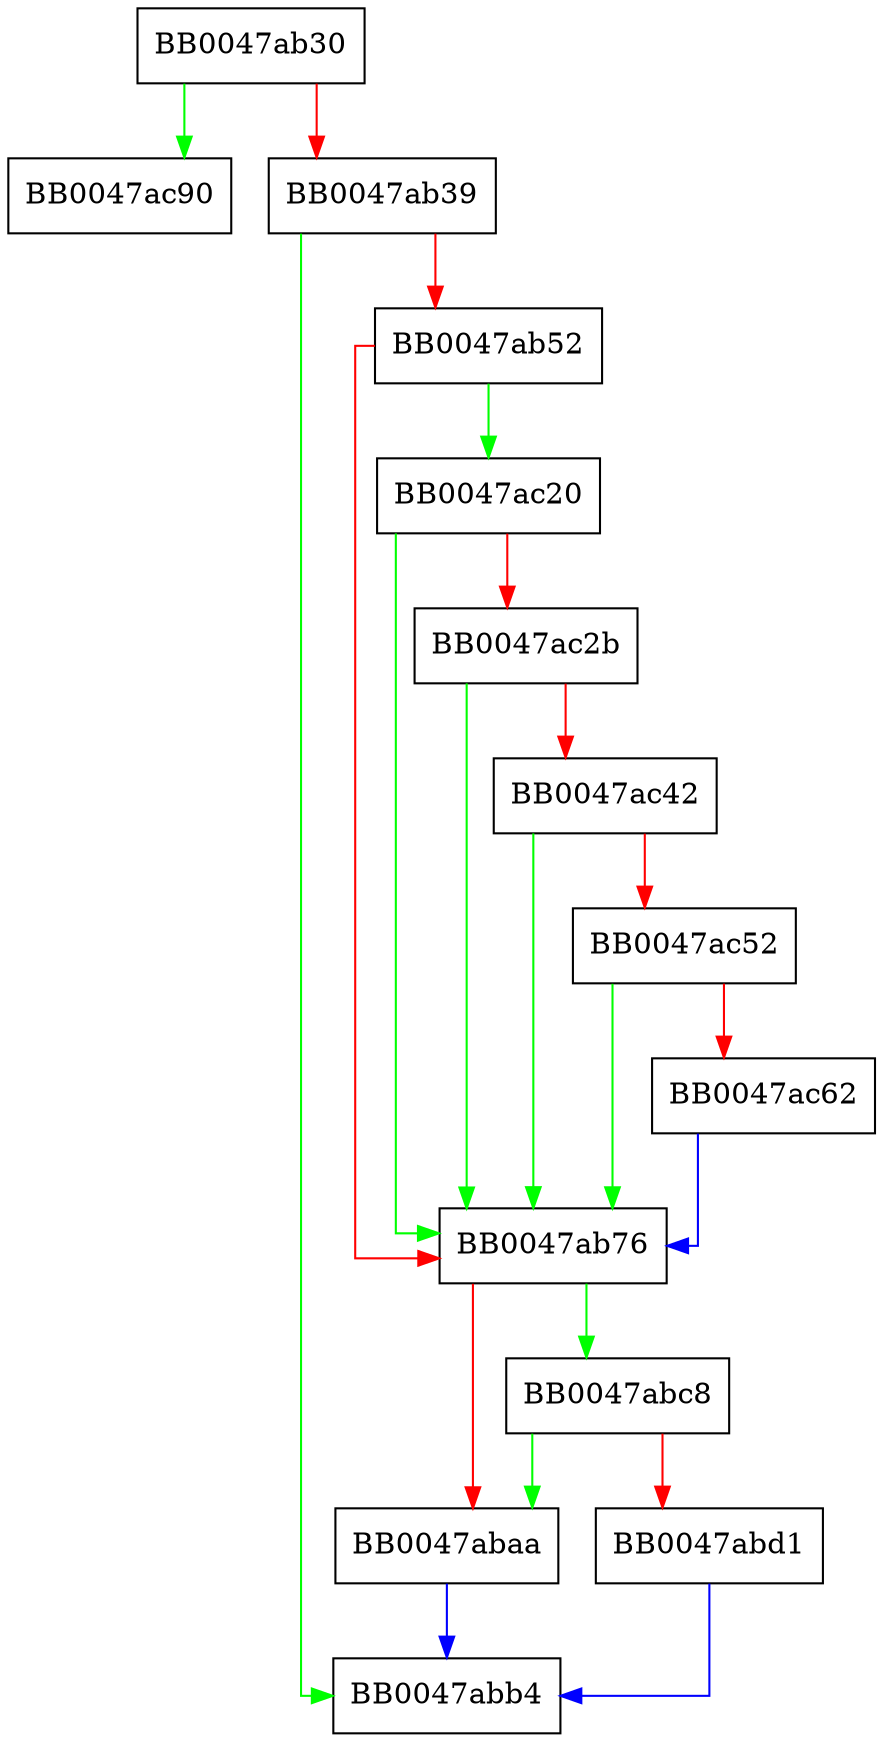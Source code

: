digraph ssl3_read {
  node [shape="box"];
  graph [splines=ortho];
  BB0047ab30 -> BB0047ac90 [color="green"];
  BB0047ab30 -> BB0047ab39 [color="red"];
  BB0047ab39 -> BB0047abb4 [color="green"];
  BB0047ab39 -> BB0047ab52 [color="red"];
  BB0047ab52 -> BB0047ac20 [color="green"];
  BB0047ab52 -> BB0047ab76 [color="red"];
  BB0047ab76 -> BB0047abc8 [color="green"];
  BB0047ab76 -> BB0047abaa [color="red"];
  BB0047abaa -> BB0047abb4 [color="blue"];
  BB0047abc8 -> BB0047abaa [color="green"];
  BB0047abc8 -> BB0047abd1 [color="red"];
  BB0047abd1 -> BB0047abb4 [color="blue"];
  BB0047ac20 -> BB0047ab76 [color="green"];
  BB0047ac20 -> BB0047ac2b [color="red"];
  BB0047ac2b -> BB0047ab76 [color="green"];
  BB0047ac2b -> BB0047ac42 [color="red"];
  BB0047ac42 -> BB0047ab76 [color="green"];
  BB0047ac42 -> BB0047ac52 [color="red"];
  BB0047ac52 -> BB0047ab76 [color="green"];
  BB0047ac52 -> BB0047ac62 [color="red"];
  BB0047ac62 -> BB0047ab76 [color="blue"];
}
